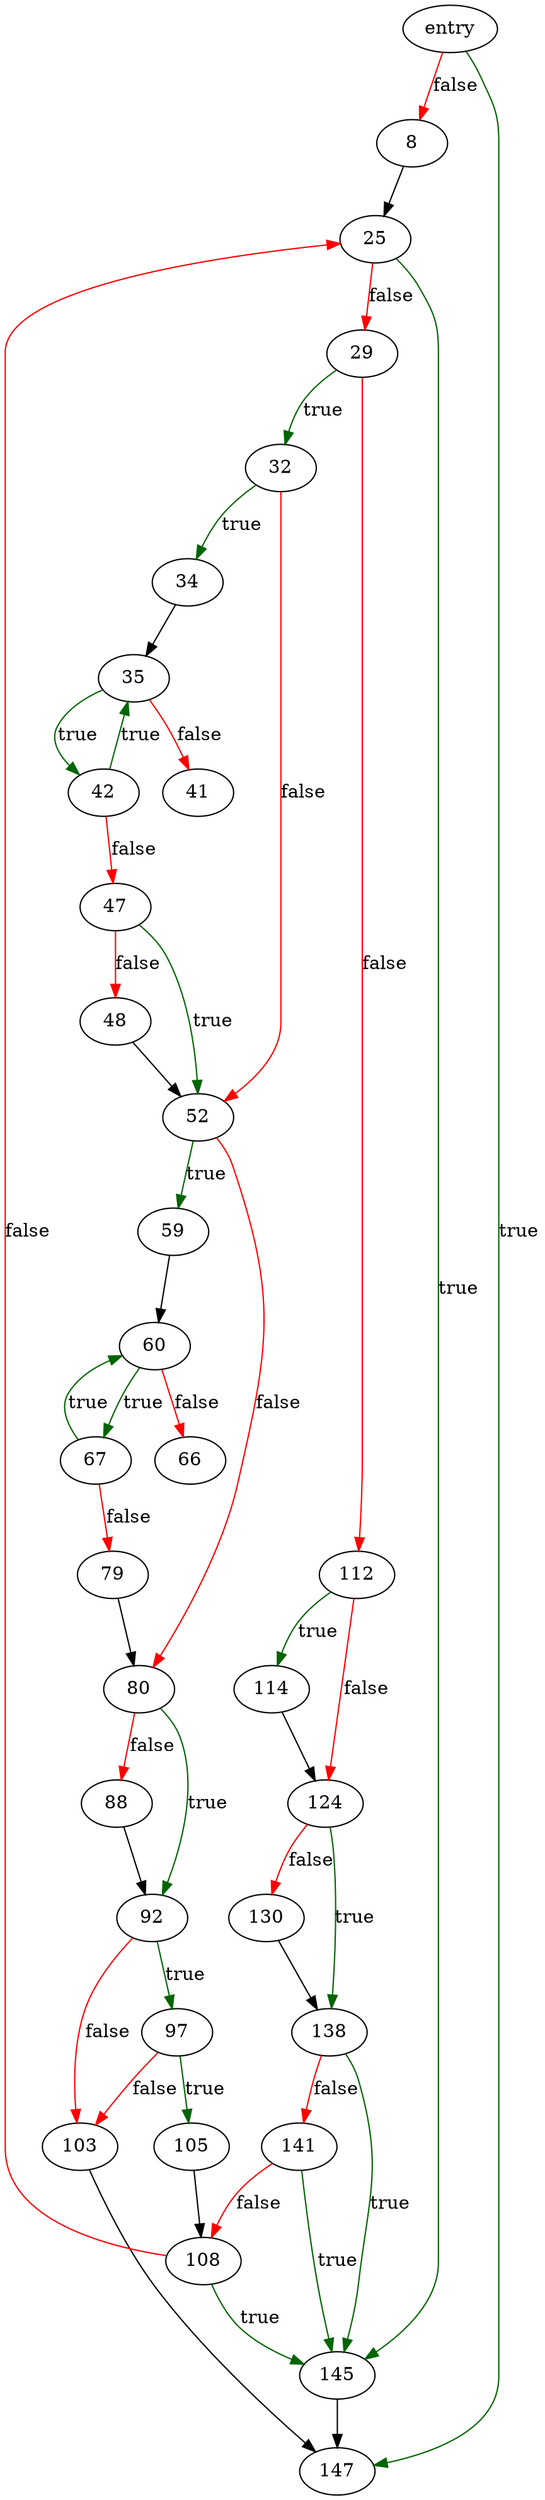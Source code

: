 digraph "mbsstr_trimmed_wordbounded" {
	// Node definitions.
	2 [label=entry];
	8;
	25;
	29;
	32;
	34;
	35;
	41;
	42;
	47;
	48;
	52;
	59;
	60;
	66;
	67;
	79;
	80;
	88;
	92;
	97;
	103;
	105;
	108;
	112;
	114;
	124;
	130;
	138;
	141;
	145;
	147;

	// Edge definitions.
	2 -> 8 [
		color=red
		label=false
	];
	2 -> 147 [
		color=darkgreen
		label=true
	];
	8 -> 25;
	25 -> 29 [
		color=red
		label=false
	];
	25 -> 145 [
		color=darkgreen
		label=true
	];
	29 -> 32 [
		color=darkgreen
		label=true
	];
	29 -> 112 [
		color=red
		label=false
	];
	32 -> 34 [
		color=darkgreen
		label=true
	];
	32 -> 52 [
		color=red
		label=false
	];
	34 -> 35;
	35 -> 41 [
		color=red
		label=false
	];
	35 -> 42 [
		color=darkgreen
		label=true
	];
	42 -> 35 [
		color=darkgreen
		label=true
	];
	42 -> 47 [
		color=red
		label=false
	];
	47 -> 48 [
		color=red
		label=false
	];
	47 -> 52 [
		color=darkgreen
		label=true
	];
	48 -> 52;
	52 -> 59 [
		color=darkgreen
		label=true
	];
	52 -> 80 [
		color=red
		label=false
	];
	59 -> 60;
	60 -> 66 [
		color=red
		label=false
	];
	60 -> 67 [
		color=darkgreen
		label=true
	];
	67 -> 60 [
		color=darkgreen
		label=true
	];
	67 -> 79 [
		color=red
		label=false
	];
	79 -> 80;
	80 -> 88 [
		color=red
		label=false
	];
	80 -> 92 [
		color=darkgreen
		label=true
	];
	88 -> 92;
	92 -> 97 [
		color=darkgreen
		label=true
	];
	92 -> 103 [
		color=red
		label=false
	];
	97 -> 103 [
		color=red
		label=false
	];
	97 -> 105 [
		color=darkgreen
		label=true
	];
	103 -> 147;
	105 -> 108;
	108 -> 25 [
		color=red
		label=false
	];
	108 -> 145 [
		color=darkgreen
		label=true
	];
	112 -> 114 [
		color=darkgreen
		label=true
	];
	112 -> 124 [
		color=red
		label=false
	];
	114 -> 124;
	124 -> 130 [
		color=red
		label=false
	];
	124 -> 138 [
		color=darkgreen
		label=true
	];
	130 -> 138;
	138 -> 141 [
		color=red
		label=false
	];
	138 -> 145 [
		color=darkgreen
		label=true
	];
	141 -> 108 [
		color=red
		label=false
	];
	141 -> 145 [
		color=darkgreen
		label=true
	];
	145 -> 147;
}